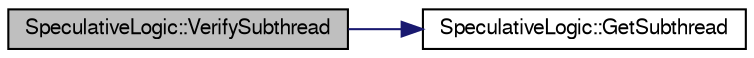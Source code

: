 digraph G
{
  edge [fontname="FreeSans",fontsize="10",labelfontname="FreeSans",labelfontsize="10"];
  node [fontname="FreeSans",fontsize="10",shape=record];
  rankdir=LR;
  Node1 [label="SpeculativeLogic::VerifySubthread",height=0.2,width=0.4,color="black", fillcolor="grey75", style="filled" fontcolor="black"];
  Node1 -> Node2 [color="midnightblue",fontsize="10",style="solid"];
  Node2 [label="SpeculativeLogic::GetSubthread",height=0.2,width=0.4,color="black", fillcolor="white", style="filled",URL="$classSpeculativeLogic.html#a30a3107c14fd7196dc8874ab4177902c"];
}
